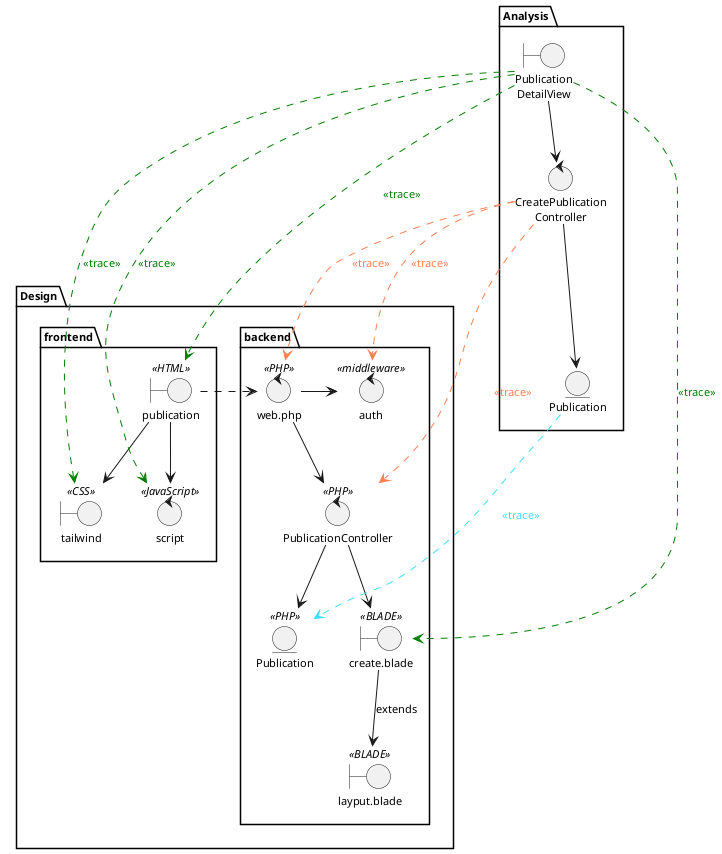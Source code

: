 @startuml
skinparam style strictuml
skinparam defaultTextAlignment center
skinparam defaultFontSize 11

package Analysis{
    boundary "Publication\nDetailView" as PublicationDetailViewAnalysis
    entity "Publication" as PublicationAnalysis
    control "CreatePublication\nController" as CreatePublicationControllerAnalysis

    PublicationDetailViewAnalysis --> CreatePublicationControllerAnalysis
    CreatePublicationControllerAnalysis --> PublicationAnalysis
}

package Design{
    package backend {
        boundary "create.blade" as PublicationDetailView << BLADE >>
        boundary "layput.blade" as mainLayoutProfileView << BLADE >>
        control "PublicationController" as PublicationController << PHP >>
        control "web.php" as Router << PHP >>
        control auth << middleware >>
        entity Publication << PHP >>
    }
    package frontend {
       boundary "publication" as PublicationHtml << HTML >>
        boundary "tailwind" as outputCss << CSS >>
        control script << JavaScript >>
    }

    PublicationHtml -d-> outputCss
    PublicationHtml -d-> script
    PublicationHtml .r.> Router
    Router -> auth
    Router -d-> PublicationController
    PublicationController -d-> PublicationDetailView
    PublicationController -d-> Publication
    PublicationDetailView -d-> mainLayoutProfileView: extends

}

'trace
PublicationDetailViewAnalysis .[#green].> PublicationHtml : <font color=green><<trace>></font>
PublicationDetailViewAnalysis .[#green].> script : <font color=green><<trace>></font>
PublicationDetailViewAnalysis .[#green].> outputCss : <font color=green><<trace>></font>
PublicationDetailViewAnalysis .[#green].> PublicationDetailView : <font color=green><<trace>></font>

CreatePublicationControllerAnalysis .[#coral].> Router : <font color=coral><<trace>></font>
CreatePublicationControllerAnalysis .[#coral].> PublicationController : <font color=coral><<trace>></font>
CreatePublicationControllerAnalysis .[#coral].> auth : <font color=coral><<trace>></font>
' CreatePublicationControllerAnalysis .[#coral].> uploadSingle : <font color=coral><<trace>></font>
' CreatePublicationControllerAnalysis .[#coral].> script : <font color=coral><<trace>></font>

PublicationAnalysis .[#3cdfff].> Publication : <font color=3cdfff><<trace>></font>

@enduml